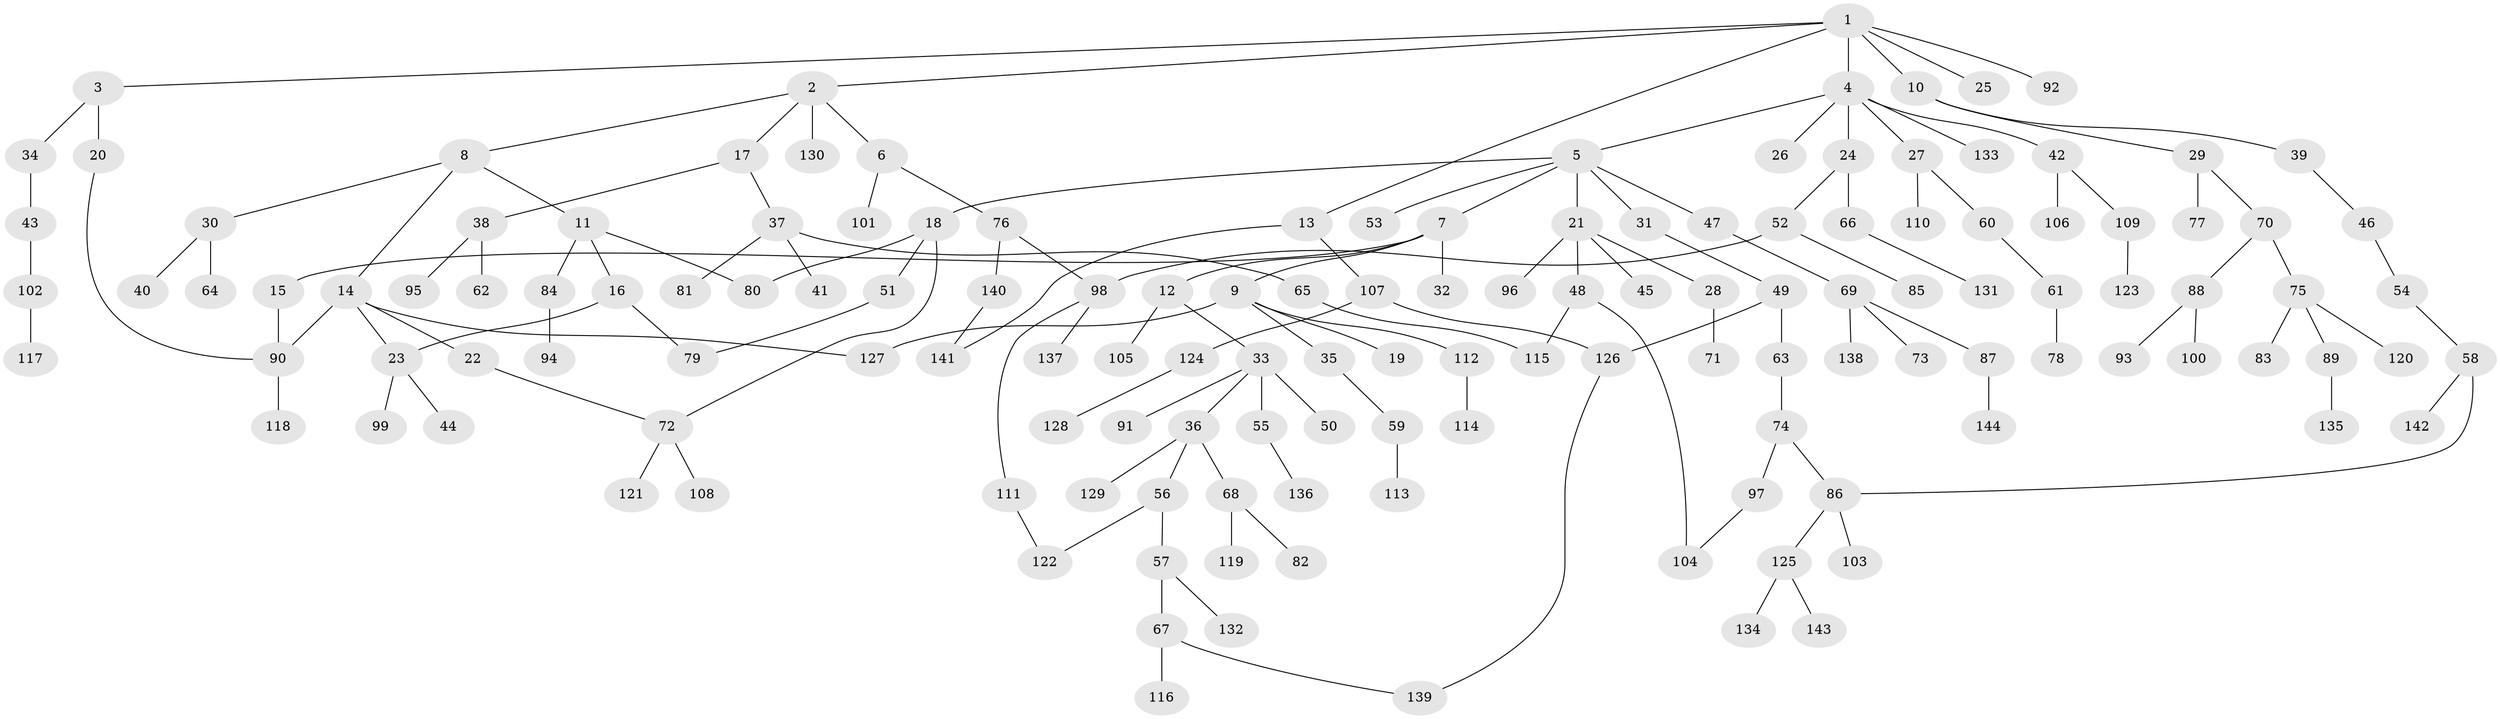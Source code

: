 // Generated by graph-tools (version 1.1) at 2025/49/03/09/25 03:49:18]
// undirected, 144 vertices, 158 edges
graph export_dot {
graph [start="1"]
  node [color=gray90,style=filled];
  1;
  2;
  3;
  4;
  5;
  6;
  7;
  8;
  9;
  10;
  11;
  12;
  13;
  14;
  15;
  16;
  17;
  18;
  19;
  20;
  21;
  22;
  23;
  24;
  25;
  26;
  27;
  28;
  29;
  30;
  31;
  32;
  33;
  34;
  35;
  36;
  37;
  38;
  39;
  40;
  41;
  42;
  43;
  44;
  45;
  46;
  47;
  48;
  49;
  50;
  51;
  52;
  53;
  54;
  55;
  56;
  57;
  58;
  59;
  60;
  61;
  62;
  63;
  64;
  65;
  66;
  67;
  68;
  69;
  70;
  71;
  72;
  73;
  74;
  75;
  76;
  77;
  78;
  79;
  80;
  81;
  82;
  83;
  84;
  85;
  86;
  87;
  88;
  89;
  90;
  91;
  92;
  93;
  94;
  95;
  96;
  97;
  98;
  99;
  100;
  101;
  102;
  103;
  104;
  105;
  106;
  107;
  108;
  109;
  110;
  111;
  112;
  113;
  114;
  115;
  116;
  117;
  118;
  119;
  120;
  121;
  122;
  123;
  124;
  125;
  126;
  127;
  128;
  129;
  130;
  131;
  132;
  133;
  134;
  135;
  136;
  137;
  138;
  139;
  140;
  141;
  142;
  143;
  144;
  1 -- 2;
  1 -- 3;
  1 -- 4;
  1 -- 10;
  1 -- 13;
  1 -- 25;
  1 -- 92;
  2 -- 6;
  2 -- 8;
  2 -- 17;
  2 -- 130;
  3 -- 20;
  3 -- 34;
  4 -- 5;
  4 -- 24;
  4 -- 26;
  4 -- 27;
  4 -- 42;
  4 -- 133;
  5 -- 7;
  5 -- 18;
  5 -- 21;
  5 -- 31;
  5 -- 47;
  5 -- 53;
  6 -- 76;
  6 -- 101;
  7 -- 9;
  7 -- 12;
  7 -- 15;
  7 -- 32;
  8 -- 11;
  8 -- 14;
  8 -- 30;
  9 -- 19;
  9 -- 35;
  9 -- 112;
  9 -- 127;
  10 -- 29;
  10 -- 39;
  11 -- 16;
  11 -- 80;
  11 -- 84;
  12 -- 33;
  12 -- 105;
  13 -- 107;
  13 -- 141;
  14 -- 22;
  14 -- 23;
  14 -- 127;
  14 -- 90;
  15 -- 90;
  16 -- 79;
  16 -- 23;
  17 -- 37;
  17 -- 38;
  18 -- 51;
  18 -- 72;
  18 -- 80;
  20 -- 90;
  21 -- 28;
  21 -- 45;
  21 -- 48;
  21 -- 96;
  22 -- 72;
  23 -- 44;
  23 -- 99;
  24 -- 52;
  24 -- 66;
  27 -- 60;
  27 -- 110;
  28 -- 71;
  29 -- 70;
  29 -- 77;
  30 -- 40;
  30 -- 64;
  31 -- 49;
  33 -- 36;
  33 -- 50;
  33 -- 55;
  33 -- 91;
  34 -- 43;
  35 -- 59;
  36 -- 56;
  36 -- 68;
  36 -- 129;
  37 -- 41;
  37 -- 65;
  37 -- 81;
  38 -- 62;
  38 -- 95;
  39 -- 46;
  42 -- 106;
  42 -- 109;
  43 -- 102;
  46 -- 54;
  47 -- 69;
  48 -- 104;
  48 -- 115;
  49 -- 63;
  49 -- 126;
  51 -- 79;
  52 -- 85;
  52 -- 98;
  54 -- 58;
  55 -- 136;
  56 -- 57;
  56 -- 122;
  57 -- 67;
  57 -- 132;
  58 -- 142;
  58 -- 86;
  59 -- 113;
  60 -- 61;
  61 -- 78;
  63 -- 74;
  65 -- 115;
  66 -- 131;
  67 -- 116;
  67 -- 139;
  68 -- 82;
  68 -- 119;
  69 -- 73;
  69 -- 87;
  69 -- 138;
  70 -- 75;
  70 -- 88;
  72 -- 108;
  72 -- 121;
  74 -- 86;
  74 -- 97;
  75 -- 83;
  75 -- 89;
  75 -- 120;
  76 -- 140;
  76 -- 98;
  84 -- 94;
  86 -- 103;
  86 -- 125;
  87 -- 144;
  88 -- 93;
  88 -- 100;
  89 -- 135;
  90 -- 118;
  97 -- 104;
  98 -- 111;
  98 -- 137;
  102 -- 117;
  107 -- 124;
  107 -- 126;
  109 -- 123;
  111 -- 122;
  112 -- 114;
  124 -- 128;
  125 -- 134;
  125 -- 143;
  126 -- 139;
  140 -- 141;
}
